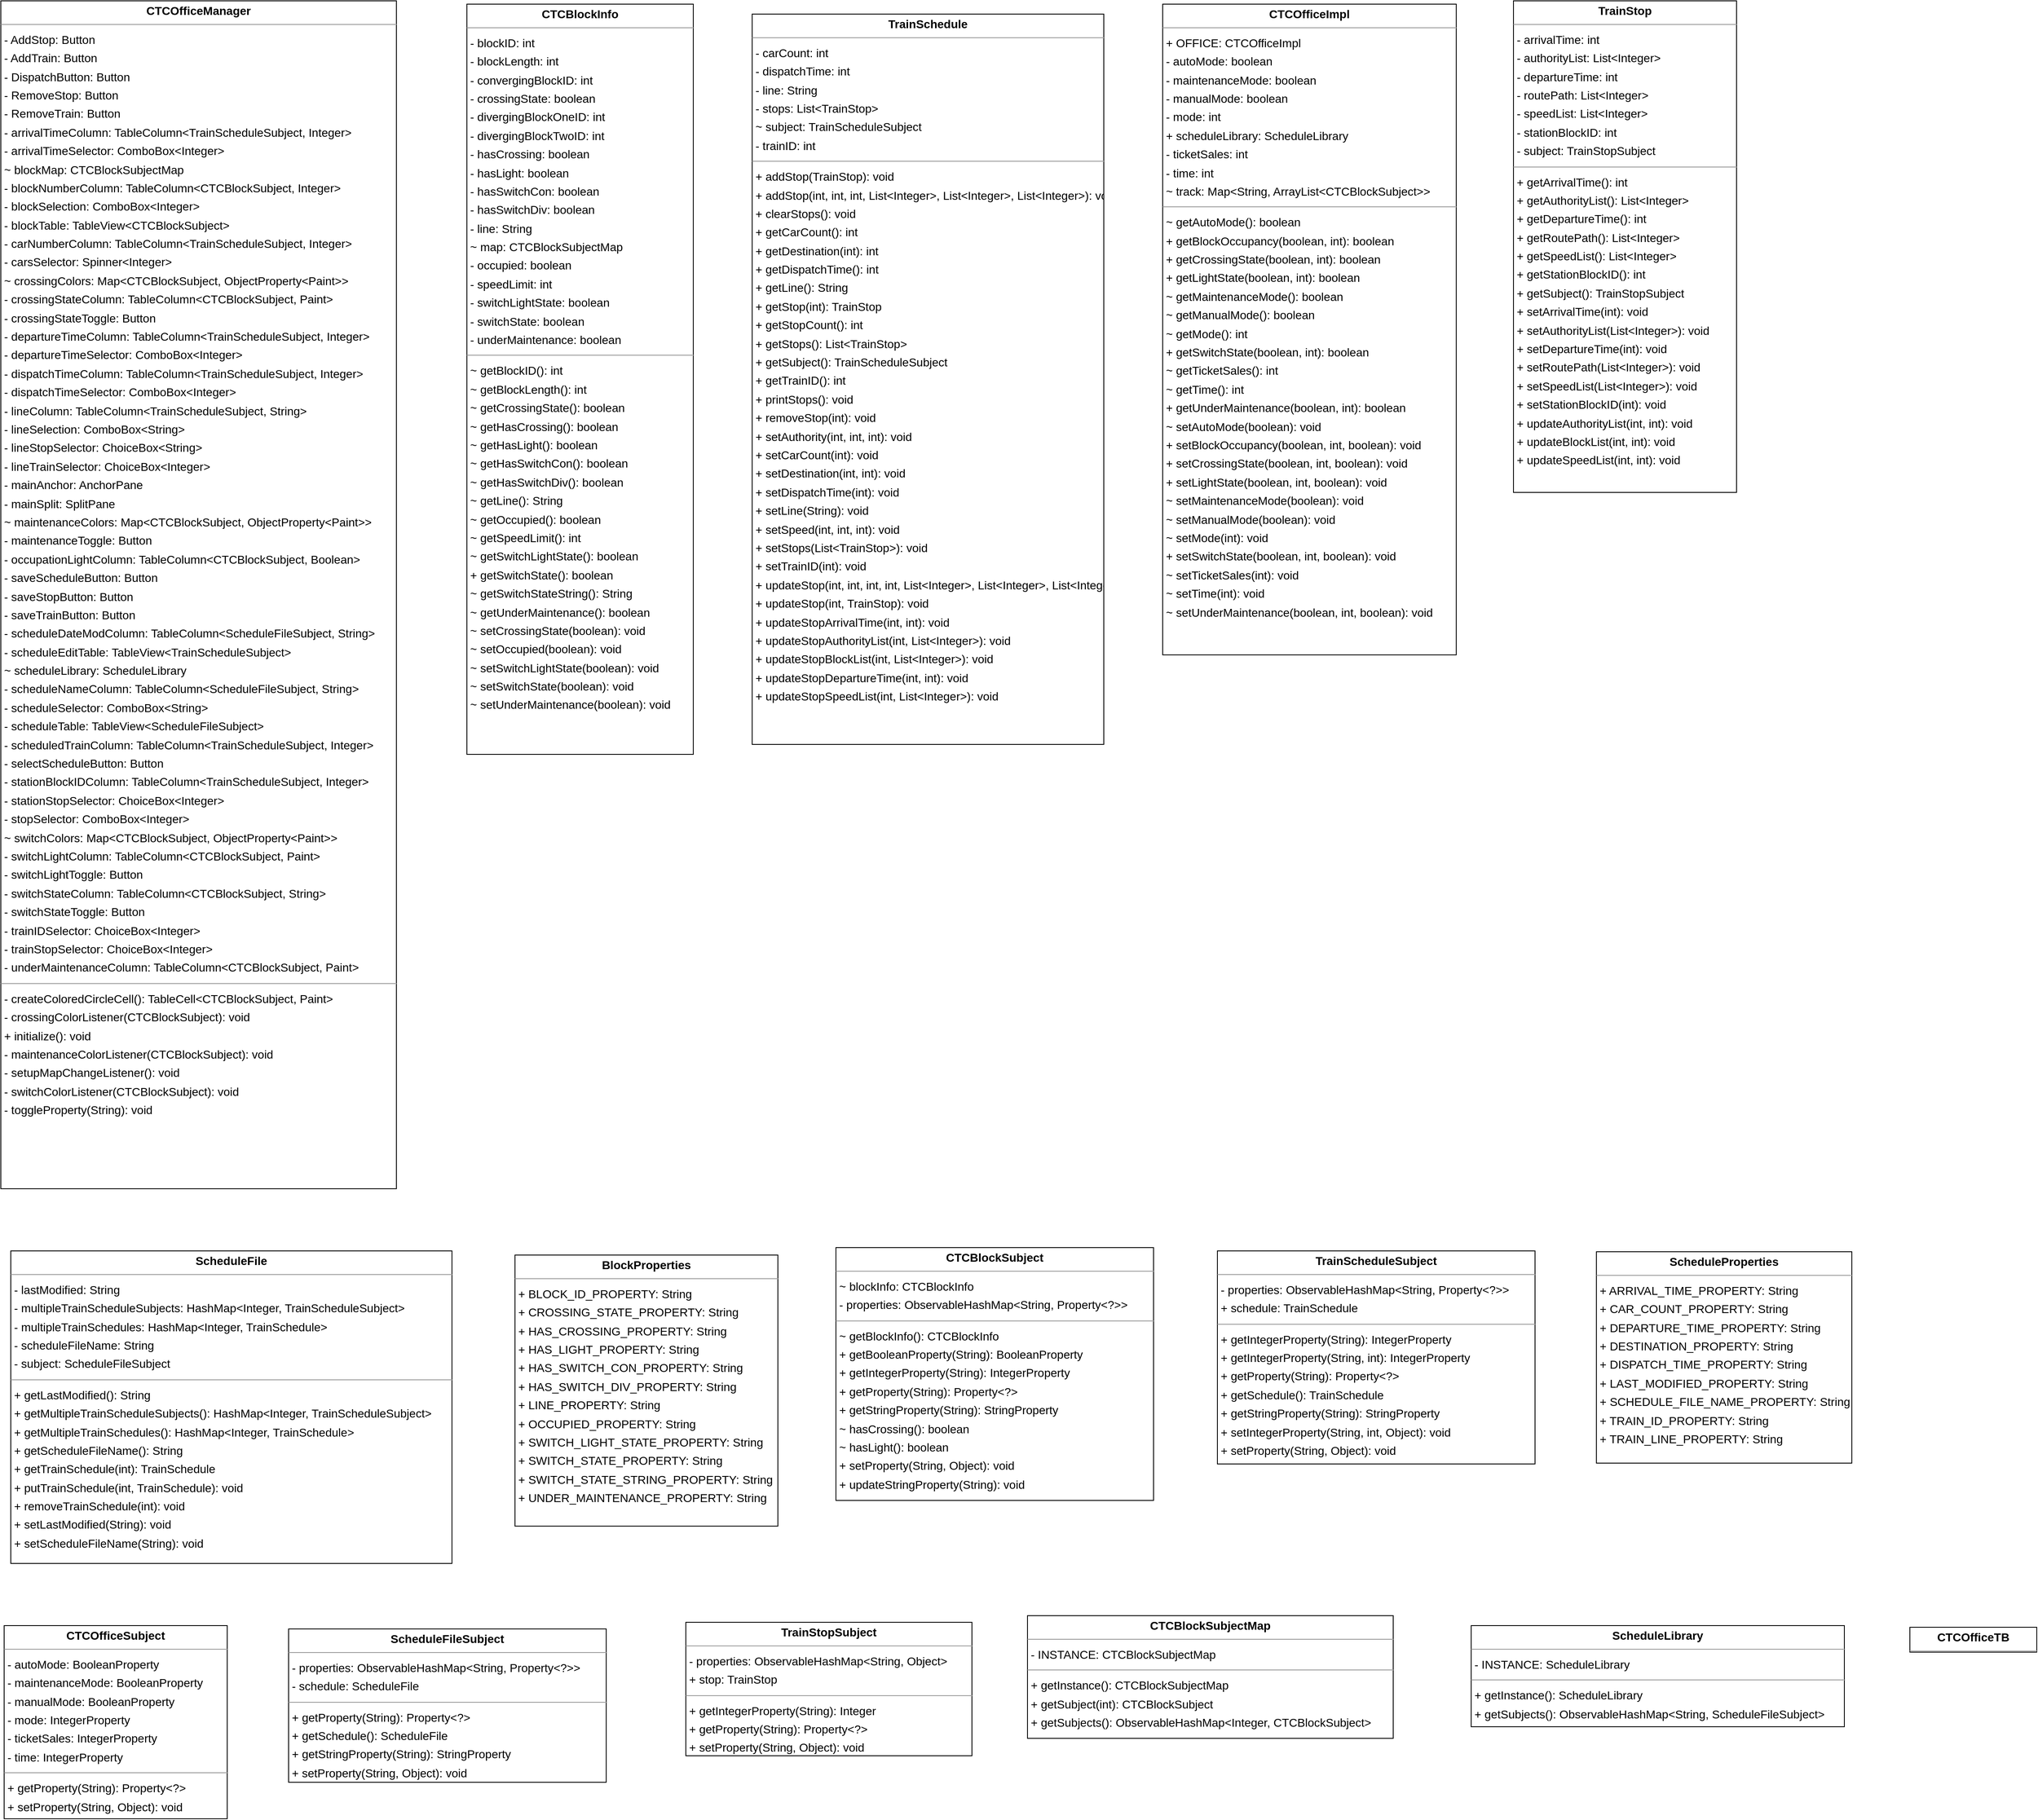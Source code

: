 <mxGraphModel dx="0" dy="0" grid="1" gridSize="10" guides="1" tooltips="1" connect="1" arrows="1" fold="1" page="0" pageScale="1" background="none" math="0" shadow="0">
  <root>
    <mxCell id="0" />
    <mxCell id="1" parent="0" />
    <mxCell id="node4" parent="1" vertex="1" value="&lt;p style=&quot;margin:0px;margin-top:4px;text-align:center;&quot;&gt;&lt;b&gt;BlockProperties&lt;/b&gt;&lt;/p&gt;&lt;hr size=&quot;1&quot;/&gt;&lt;p style=&quot;margin:0 0 0 4px;line-height:1.6;&quot;&gt;+ BLOCK_ID_PROPERTY: String&lt;br/&gt;+ CROSSING_STATE_PROPERTY: String&lt;br/&gt;+ HAS_CROSSING_PROPERTY: String&lt;br/&gt;+ HAS_LIGHT_PROPERTY: String&lt;br/&gt;+ HAS_SWITCH_CON_PROPERTY: String&lt;br/&gt;+ HAS_SWITCH_DIV_PROPERTY: String&lt;br/&gt;+ LINE_PROPERTY: String&lt;br/&gt;+ OCCUPIED_PROPERTY: String&lt;br/&gt;+ SWITCH_LIGHT_STATE_PROPERTY: String&lt;br/&gt;+ SWITCH_STATE_PROPERTY: String&lt;br/&gt;+ SWITCH_STATE_STRING_PROPERTY: String&lt;br/&gt;+ UNDER_MAINTENANCE_PROPERTY: String&lt;/p&gt;" style="verticalAlign=top;align=left;overflow=fill;fontSize=14;fontFamily=Helvetica;html=1;rounded=0;shadow=0;comic=0;labelBackgroundColor=none;strokeWidth=1;">
      <mxGeometry x="510" y="1500" width="317" height="327" as="geometry" />
    </mxCell>
    <mxCell id="node6" parent="1" vertex="1" value="&lt;p style=&quot;margin:0px;margin-top:4px;text-align:center;&quot;&gt;&lt;b&gt;CTCBlockInfo&lt;/b&gt;&lt;/p&gt;&lt;hr size=&quot;1&quot;/&gt;&lt;p style=&quot;margin:0 0 0 4px;line-height:1.6;&quot;&gt;- blockID: int&lt;br/&gt;- blockLength: int&lt;br/&gt;- convergingBlockID: int&lt;br/&gt;- crossingState: boolean&lt;br/&gt;- divergingBlockOneID: int&lt;br/&gt;- divergingBlockTwoID: int&lt;br/&gt;- hasCrossing: boolean&lt;br/&gt;- hasLight: boolean&lt;br/&gt;- hasSwitchCon: boolean&lt;br/&gt;- hasSwitchDiv: boolean&lt;br/&gt;- line: String&lt;br/&gt;~ map: CTCBlockSubjectMap&lt;br/&gt;- occupied: boolean&lt;br/&gt;- speedLimit: int&lt;br/&gt;- switchLightState: boolean&lt;br/&gt;- switchState: boolean&lt;br/&gt;- underMaintenance: boolean&lt;/p&gt;&lt;hr size=&quot;1&quot;/&gt;&lt;p style=&quot;margin:0 0 0 4px;line-height:1.6;&quot;&gt;~ getBlockID(): int&lt;br/&gt;~ getBlockLength(): int&lt;br/&gt;~ getCrossingState(): boolean&lt;br/&gt;~ getHasCrossing(): boolean&lt;br/&gt;~ getHasLight(): boolean&lt;br/&gt;~ getHasSwitchCon(): boolean&lt;br/&gt;~ getHasSwitchDiv(): boolean&lt;br/&gt;~ getLine(): String&lt;br/&gt;~ getOccupied(): boolean&lt;br/&gt;~ getSpeedLimit(): int&lt;br/&gt;~ getSwitchLightState(): boolean&lt;br/&gt;+ getSwitchState(): boolean&lt;br/&gt;~ getSwitchStateString(): String&lt;br/&gt;~ getUnderMaintenance(): boolean&lt;br/&gt;~ setCrossingState(boolean): void&lt;br/&gt;~ setOccupied(boolean): void&lt;br/&gt;~ setSwitchLightState(boolean): void&lt;br/&gt;~ setSwitchState(boolean): void&lt;br/&gt;~ setUnderMaintenance(boolean): void&lt;/p&gt;" style="verticalAlign=top;align=left;overflow=fill;fontSize=14;fontFamily=Helvetica;html=1;rounded=0;shadow=0;comic=0;labelBackgroundColor=none;strokeWidth=1;">
      <mxGeometry x="452" y="-9" width="273" height="905" as="geometry" />
    </mxCell>
    <mxCell id="node12" parent="1" vertex="1" value="&lt;p style=&quot;margin:0px;margin-top:4px;text-align:center;&quot;&gt;&lt;b&gt;CTCBlockSubject&lt;/b&gt;&lt;/p&gt;&lt;hr size=&quot;1&quot;/&gt;&lt;p style=&quot;margin:0 0 0 4px;line-height:1.6;&quot;&gt;~ blockInfo: CTCBlockInfo&lt;br/&gt;- properties: ObservableHashMap&amp;lt;String, Property&amp;lt;?&amp;gt;&amp;gt;&lt;/p&gt;&lt;hr size=&quot;1&quot;/&gt;&lt;p style=&quot;margin:0 0 0 4px;line-height:1.6;&quot;&gt;~ getBlockInfo(): CTCBlockInfo&lt;br/&gt;+ getBooleanProperty(String): BooleanProperty&lt;br/&gt;+ getIntegerProperty(String): IntegerProperty&lt;br/&gt;+ getProperty(String): Property&amp;lt;?&amp;gt;&lt;br/&gt;+ getStringProperty(String): StringProperty&lt;br/&gt;~ hasCrossing(): boolean&lt;br/&gt;~ hasLight(): boolean&lt;br/&gt;+ setProperty(String, Object): void&lt;br/&gt;+ updateStringProperty(String): void&lt;/p&gt;" style="verticalAlign=top;align=left;overflow=fill;fontSize=14;fontFamily=Helvetica;html=1;rounded=0;shadow=0;comic=0;labelBackgroundColor=none;strokeWidth=1;">
      <mxGeometry x="897" y="1491" width="383" height="305" as="geometry" />
    </mxCell>
    <mxCell id="node15" parent="1" vertex="1" value="&lt;p style=&quot;margin:0px;margin-top:4px;text-align:center;&quot;&gt;&lt;b&gt;CTCBlockSubjectMap&lt;/b&gt;&lt;/p&gt;&lt;hr size=&quot;1&quot;/&gt;&lt;p style=&quot;margin:0 0 0 4px;line-height:1.6;&quot;&gt;- INSTANCE: CTCBlockSubjectMap&lt;/p&gt;&lt;hr size=&quot;1&quot;/&gt;&lt;p style=&quot;margin:0 0 0 4px;line-height:1.6;&quot;&gt;+ getInstance(): CTCBlockSubjectMap&lt;br/&gt;+ getSubject(int): CTCBlockSubject&lt;br/&gt;+ getSubjects(): ObservableHashMap&amp;lt;Integer, CTCBlockSubject&amp;gt;&lt;/p&gt;" style="verticalAlign=top;align=left;overflow=fill;fontSize=14;fontFamily=Helvetica;html=1;rounded=0;shadow=0;comic=0;labelBackgroundColor=none;strokeWidth=1;">
      <mxGeometry x="1128" y="1935" width="441" height="148" as="geometry" />
    </mxCell>
    <mxCell id="node3" parent="1" vertex="1" value="&lt;p style=&quot;margin:0px;margin-top:4px;text-align:center;&quot;&gt;&lt;b&gt;CTCOfficeImpl&lt;/b&gt;&lt;/p&gt;&lt;hr size=&quot;1&quot;/&gt;&lt;p style=&quot;margin:0 0 0 4px;line-height:1.6;&quot;&gt;+ OFFICE: CTCOfficeImpl&lt;br/&gt;- autoMode: boolean&lt;br/&gt;- maintenanceMode: boolean&lt;br/&gt;- manualMode: boolean&lt;br/&gt;- mode: int&lt;br/&gt;+ scheduleLibrary: ScheduleLibrary&lt;br/&gt;- ticketSales: int&lt;br/&gt;- time: int&lt;br/&gt;~ track: Map&amp;lt;String, ArrayList&amp;lt;CTCBlockSubject&amp;gt;&amp;gt;&lt;/p&gt;&lt;hr size=&quot;1&quot;/&gt;&lt;p style=&quot;margin:0 0 0 4px;line-height:1.6;&quot;&gt;~ getAutoMode(): boolean&lt;br/&gt;+ getBlockOccupancy(boolean, int): boolean&lt;br/&gt;+ getCrossingState(boolean, int): boolean&lt;br/&gt;+ getLightState(boolean, int): boolean&lt;br/&gt;~ getMaintenanceMode(): boolean&lt;br/&gt;~ getManualMode(): boolean&lt;br/&gt;~ getMode(): int&lt;br/&gt;+ getSwitchState(boolean, int): boolean&lt;br/&gt;~ getTicketSales(): int&lt;br/&gt;~ getTime(): int&lt;br/&gt;+ getUnderMaintenance(boolean, int): boolean&lt;br/&gt;~ setAutoMode(boolean): void&lt;br/&gt;+ setBlockOccupancy(boolean, int, boolean): void&lt;br/&gt;+ setCrossingState(boolean, int, boolean): void&lt;br/&gt;+ setLightState(boolean, int, boolean): void&lt;br/&gt;~ setMaintenanceMode(boolean): void&lt;br/&gt;~ setManualMode(boolean): void&lt;br/&gt;~ setMode(int): void&lt;br/&gt;+ setSwitchState(boolean, int, boolean): void&lt;br/&gt;~ setTicketSales(int): void&lt;br/&gt;~ setTime(int): void&lt;br/&gt;~ setUnderMaintenance(boolean, int, boolean): void&lt;/p&gt;" style="verticalAlign=top;align=left;overflow=fill;fontSize=14;fontFamily=Helvetica;html=1;rounded=0;shadow=0;comic=0;labelBackgroundColor=none;strokeWidth=1;">
      <mxGeometry x="1291" y="-9" width="354" height="785" as="geometry" />
    </mxCell>
    <mxCell id="node0" parent="1" vertex="1" value="&lt;p style=&quot;margin:0px;margin-top:4px;text-align:center;&quot;&gt;&lt;b&gt;CTCOfficeManager&lt;/b&gt;&lt;/p&gt;&lt;hr size=&quot;1&quot;/&gt;&lt;p style=&quot;margin:0 0 0 4px;line-height:1.6;&quot;&gt;- AddStop: Button&lt;br/&gt;- AddTrain: Button&lt;br/&gt;- DispatchButton: Button&lt;br/&gt;- RemoveStop: Button&lt;br/&gt;- RemoveTrain: Button&lt;br/&gt;- arrivalTimeColumn: TableColumn&amp;lt;TrainScheduleSubject, Integer&amp;gt;&lt;br/&gt;- arrivalTimeSelector: ComboBox&amp;lt;Integer&amp;gt;&lt;br/&gt;~ blockMap: CTCBlockSubjectMap&lt;br/&gt;- blockNumberColumn: TableColumn&amp;lt;CTCBlockSubject, Integer&amp;gt;&lt;br/&gt;- blockSelection: ComboBox&amp;lt;Integer&amp;gt;&lt;br/&gt;- blockTable: TableView&amp;lt;CTCBlockSubject&amp;gt;&lt;br/&gt;- carNumberColumn: TableColumn&amp;lt;TrainScheduleSubject, Integer&amp;gt;&lt;br/&gt;- carsSelector: Spinner&amp;lt;Integer&amp;gt;&lt;br/&gt;~ crossingColors: Map&amp;lt;CTCBlockSubject, ObjectProperty&amp;lt;Paint&amp;gt;&amp;gt;&lt;br/&gt;- crossingStateColumn: TableColumn&amp;lt;CTCBlockSubject, Paint&amp;gt;&lt;br/&gt;- crossingStateToggle: Button&lt;br/&gt;- departureTimeColumn: TableColumn&amp;lt;TrainScheduleSubject, Integer&amp;gt;&lt;br/&gt;- departureTimeSelector: ComboBox&amp;lt;Integer&amp;gt;&lt;br/&gt;- dispatchTimeColumn: TableColumn&amp;lt;TrainScheduleSubject, Integer&amp;gt;&lt;br/&gt;- dispatchTimeSelector: ComboBox&amp;lt;Integer&amp;gt;&lt;br/&gt;- lineColumn: TableColumn&amp;lt;TrainScheduleSubject, String&amp;gt;&lt;br/&gt;- lineSelection: ComboBox&amp;lt;String&amp;gt;&lt;br/&gt;- lineStopSelector: ChoiceBox&amp;lt;String&amp;gt;&lt;br/&gt;- lineTrainSelector: ChoiceBox&amp;lt;Integer&amp;gt;&lt;br/&gt;- mainAnchor: AnchorPane&lt;br/&gt;- mainSplit: SplitPane&lt;br/&gt;~ maintenanceColors: Map&amp;lt;CTCBlockSubject, ObjectProperty&amp;lt;Paint&amp;gt;&amp;gt;&lt;br/&gt;- maintenanceToggle: Button&lt;br/&gt;- occupationLightColumn: TableColumn&amp;lt;CTCBlockSubject, Boolean&amp;gt;&lt;br/&gt;- saveScheduleButton: Button&lt;br/&gt;- saveStopButton: Button&lt;br/&gt;- saveTrainButton: Button&lt;br/&gt;- scheduleDateModColumn: TableColumn&amp;lt;ScheduleFileSubject, String&amp;gt;&lt;br/&gt;- scheduleEditTable: TableView&amp;lt;TrainScheduleSubject&amp;gt;&lt;br/&gt;~ scheduleLibrary: ScheduleLibrary&lt;br/&gt;- scheduleNameColumn: TableColumn&amp;lt;ScheduleFileSubject, String&amp;gt;&lt;br/&gt;- scheduleSelector: ComboBox&amp;lt;String&amp;gt;&lt;br/&gt;- scheduleTable: TableView&amp;lt;ScheduleFileSubject&amp;gt;&lt;br/&gt;- scheduledTrainColumn: TableColumn&amp;lt;TrainScheduleSubject, Integer&amp;gt;&lt;br/&gt;- selectScheduleButton: Button&lt;br/&gt;- stationBlockIDColumn: TableColumn&amp;lt;TrainScheduleSubject, Integer&amp;gt;&lt;br/&gt;- stationStopSelector: ChoiceBox&amp;lt;Integer&amp;gt;&lt;br/&gt;- stopSelector: ComboBox&amp;lt;Integer&amp;gt;&lt;br/&gt;~ switchColors: Map&amp;lt;CTCBlockSubject, ObjectProperty&amp;lt;Paint&amp;gt;&amp;gt;&lt;br/&gt;- switchLightColumn: TableColumn&amp;lt;CTCBlockSubject, Paint&amp;gt;&lt;br/&gt;- switchLightToggle: Button&lt;br/&gt;- switchStateColumn: TableColumn&amp;lt;CTCBlockSubject, String&amp;gt;&lt;br/&gt;- switchStateToggle: Button&lt;br/&gt;- trainIDSelector: ChoiceBox&amp;lt;Integer&amp;gt;&lt;br/&gt;- trainStopSelector: ChoiceBox&amp;lt;Integer&amp;gt;&lt;br/&gt;- underMaintenanceColumn: TableColumn&amp;lt;CTCBlockSubject, Paint&amp;gt;&lt;/p&gt;&lt;hr size=&quot;1&quot;/&gt;&lt;p style=&quot;margin:0 0 0 4px;line-height:1.6;&quot;&gt;- createColoredCircleCell(): TableCell&amp;lt;CTCBlockSubject, Paint&amp;gt;&lt;br/&gt;- crossingColorListener(CTCBlockSubject): void&lt;br/&gt;+ initialize(): void&lt;br/&gt;- maintenanceColorListener(CTCBlockSubject): void&lt;br/&gt;- setupMapChangeListener(): void&lt;br/&gt;- switchColorListener(CTCBlockSubject): void&lt;br/&gt;- toggleProperty(String): void&lt;/p&gt;" style="verticalAlign=top;align=left;overflow=fill;fontSize=14;fontFamily=Helvetica;html=1;rounded=0;shadow=0;comic=0;labelBackgroundColor=none;strokeWidth=1;">
      <mxGeometry x="-110" y="-13" width="477" height="1433" as="geometry" />
    </mxCell>
    <mxCell id="node5" parent="1" vertex="1" value="&lt;p style=&quot;margin:0px;margin-top:4px;text-align:center;&quot;&gt;&lt;b&gt;CTCOfficeSubject&lt;/b&gt;&lt;/p&gt;&lt;hr size=&quot;1&quot;/&gt;&lt;p style=&quot;margin:0 0 0 4px;line-height:1.6;&quot;&gt;- autoMode: BooleanProperty&lt;br/&gt;- maintenanceMode: BooleanProperty&lt;br/&gt;- manualMode: BooleanProperty&lt;br/&gt;- mode: IntegerProperty&lt;br/&gt;- ticketSales: IntegerProperty&lt;br/&gt;- time: IntegerProperty&lt;/p&gt;&lt;hr size=&quot;1&quot;/&gt;&lt;p style=&quot;margin:0 0 0 4px;line-height:1.6;&quot;&gt;+ getProperty(String): Property&amp;lt;?&amp;gt;&lt;br/&gt;+ setProperty(String, Object): void&lt;/p&gt;" style="verticalAlign=top;align=left;overflow=fill;fontSize=14;fontFamily=Helvetica;html=1;rounded=0;shadow=0;comic=0;labelBackgroundColor=none;strokeWidth=1;">
      <mxGeometry x="-106" y="1947" width="269" height="233" as="geometry" />
    </mxCell>
    <mxCell id="node13" parent="1" vertex="1" value="&lt;p style=&quot;margin:0px;margin-top:4px;text-align:center;&quot;&gt;&lt;b&gt;CTCOfficeTB&lt;/b&gt;&lt;/p&gt;&lt;hr size=&quot;1&quot;/&gt;" style="verticalAlign=top;align=left;overflow=fill;fontSize=14;fontFamily=Helvetica;html=1;rounded=0;shadow=0;comic=0;labelBackgroundColor=none;strokeWidth=1;">
      <mxGeometry x="2192" y="1949" width="153" height="30" as="geometry" />
    </mxCell>
    <mxCell id="node8" parent="1" vertex="1" value="&lt;p style=&quot;margin:0px;margin-top:4px;text-align:center;&quot;&gt;&lt;b&gt;ScheduleFile&lt;/b&gt;&lt;/p&gt;&lt;hr size=&quot;1&quot;/&gt;&lt;p style=&quot;margin:0 0 0 4px;line-height:1.6;&quot;&gt;- lastModified: String&lt;br/&gt;- multipleTrainScheduleSubjects: HashMap&amp;lt;Integer, TrainScheduleSubject&amp;gt;&lt;br/&gt;- multipleTrainSchedules: HashMap&amp;lt;Integer, TrainSchedule&amp;gt;&lt;br/&gt;- scheduleFileName: String&lt;br/&gt;- subject: ScheduleFileSubject&lt;/p&gt;&lt;hr size=&quot;1&quot;/&gt;&lt;p style=&quot;margin:0 0 0 4px;line-height:1.6;&quot;&gt;+ getLastModified(): String&lt;br/&gt;+ getMultipleTrainScheduleSubjects(): HashMap&amp;lt;Integer, TrainScheduleSubject&amp;gt;&lt;br/&gt;+ getMultipleTrainSchedules(): HashMap&amp;lt;Integer, TrainSchedule&amp;gt;&lt;br/&gt;+ getScheduleFileName(): String&lt;br/&gt;+ getTrainSchedule(int): TrainSchedule&lt;br/&gt;+ putTrainSchedule(int, TrainSchedule): void&lt;br/&gt;+ removeTrainSchedule(int): void&lt;br/&gt;+ setLastModified(String): void&lt;br/&gt;+ setScheduleFileName(String): void&lt;/p&gt;" style="verticalAlign=top;align=left;overflow=fill;fontSize=14;fontFamily=Helvetica;html=1;rounded=0;shadow=0;comic=0;labelBackgroundColor=none;strokeWidth=1;">
      <mxGeometry x="-98" y="1495" width="532" height="377" as="geometry" />
    </mxCell>
    <mxCell id="node9" parent="1" vertex="1" value="&lt;p style=&quot;margin:0px;margin-top:4px;text-align:center;&quot;&gt;&lt;b&gt;ScheduleFileSubject&lt;/b&gt;&lt;/p&gt;&lt;hr size=&quot;1&quot;/&gt;&lt;p style=&quot;margin:0 0 0 4px;line-height:1.6;&quot;&gt;- properties: ObservableHashMap&amp;lt;String, Property&amp;lt;?&amp;gt;&amp;gt;&lt;br/&gt;- schedule: ScheduleFile&lt;/p&gt;&lt;hr size=&quot;1&quot;/&gt;&lt;p style=&quot;margin:0 0 0 4px;line-height:1.6;&quot;&gt;+ getProperty(String): Property&amp;lt;?&amp;gt;&lt;br/&gt;+ getSchedule(): ScheduleFile&lt;br/&gt;+ getStringProperty(String): StringProperty&lt;br/&gt;+ setProperty(String, Object): void&lt;/p&gt;" style="verticalAlign=top;align=left;overflow=fill;fontSize=14;fontFamily=Helvetica;html=1;rounded=0;shadow=0;comic=0;labelBackgroundColor=none;strokeWidth=1;">
      <mxGeometry x="237" y="1951" width="383" height="185" as="geometry" />
    </mxCell>
    <mxCell id="node7" parent="1" vertex="1" value="&lt;p style=&quot;margin:0px;margin-top:4px;text-align:center;&quot;&gt;&lt;b&gt;ScheduleLibrary&lt;/b&gt;&lt;/p&gt;&lt;hr size=&quot;1&quot;/&gt;&lt;p style=&quot;margin:0 0 0 4px;line-height:1.6;&quot;&gt;- INSTANCE: ScheduleLibrary&lt;/p&gt;&lt;hr size=&quot;1&quot;/&gt;&lt;p style=&quot;margin:0 0 0 4px;line-height:1.6;&quot;&gt;+ getInstance(): ScheduleLibrary&lt;br/&gt;+ getSubjects(): ObservableHashMap&amp;lt;String, ScheduleFileSubject&amp;gt;&lt;/p&gt;" style="verticalAlign=top;align=left;overflow=fill;fontSize=14;fontFamily=Helvetica;html=1;rounded=0;shadow=0;comic=0;labelBackgroundColor=none;strokeWidth=1;">
      <mxGeometry x="1663" y="1947" width="450" height="122" as="geometry" />
    </mxCell>
    <mxCell id="node10" parent="1" vertex="1" value="&lt;p style=&quot;margin:0px;margin-top:4px;text-align:center;&quot;&gt;&lt;b&gt;ScheduleProperties&lt;/b&gt;&lt;/p&gt;&lt;hr size=&quot;1&quot;/&gt;&lt;p style=&quot;margin:0 0 0 4px;line-height:1.6;&quot;&gt;+ ARRIVAL_TIME_PROPERTY: String&lt;br/&gt;+ CAR_COUNT_PROPERTY: String&lt;br/&gt;+ DEPARTURE_TIME_PROPERTY: String&lt;br/&gt;+ DESTINATION_PROPERTY: String&lt;br/&gt;+ DISPATCH_TIME_PROPERTY: String&lt;br/&gt;+ LAST_MODIFIED_PROPERTY: String&lt;br/&gt;+ SCHEDULE_FILE_NAME_PROPERTY: String&lt;br/&gt;+ TRAIN_ID_PROPERTY: String&lt;br/&gt;+ TRAIN_LINE_PROPERTY: String&lt;/p&gt;" style="verticalAlign=top;align=left;overflow=fill;fontSize=14;fontFamily=Helvetica;html=1;rounded=0;shadow=0;comic=0;labelBackgroundColor=none;strokeWidth=1;">
      <mxGeometry x="1814" y="1496" width="308" height="255" as="geometry" />
    </mxCell>
    <mxCell id="node14" parent="1" vertex="1" value="&lt;p style=&quot;margin:0px;margin-top:4px;text-align:center;&quot;&gt;&lt;b&gt;TrainSchedule&lt;/b&gt;&lt;/p&gt;&lt;hr size=&quot;1&quot;/&gt;&lt;p style=&quot;margin:0 0 0 4px;line-height:1.6;&quot;&gt;- carCount: int&lt;br/&gt;- dispatchTime: int&lt;br/&gt;- line: String&lt;br/&gt;- stops: List&amp;lt;TrainStop&amp;gt;&lt;br/&gt;~ subject: TrainScheduleSubject&lt;br/&gt;- trainID: int&lt;/p&gt;&lt;hr size=&quot;1&quot;/&gt;&lt;p style=&quot;margin:0 0 0 4px;line-height:1.6;&quot;&gt;+ addStop(TrainStop): void&lt;br/&gt;+ addStop(int, int, int, List&amp;lt;Integer&amp;gt;, List&amp;lt;Integer&amp;gt;, List&amp;lt;Integer&amp;gt;): void&lt;br/&gt;+ clearStops(): void&lt;br/&gt;+ getCarCount(): int&lt;br/&gt;+ getDestination(int): int&lt;br/&gt;+ getDispatchTime(): int&lt;br/&gt;+ getLine(): String&lt;br/&gt;+ getStop(int): TrainStop&lt;br/&gt;+ getStopCount(): int&lt;br/&gt;+ getStops(): List&amp;lt;TrainStop&amp;gt;&lt;br/&gt;+ getSubject(): TrainScheduleSubject&lt;br/&gt;+ getTrainID(): int&lt;br/&gt;+ printStops(): void&lt;br/&gt;+ removeStop(int): void&lt;br/&gt;+ setAuthority(int, int, int): void&lt;br/&gt;+ setCarCount(int): void&lt;br/&gt;+ setDestination(int, int): void&lt;br/&gt;+ setDispatchTime(int): void&lt;br/&gt;+ setLine(String): void&lt;br/&gt;+ setSpeed(int, int, int): void&lt;br/&gt;+ setStops(List&amp;lt;TrainStop&amp;gt;): void&lt;br/&gt;+ setTrainID(int): void&lt;br/&gt;+ updateStop(int, int, int, int, List&amp;lt;Integer&amp;gt;, List&amp;lt;Integer&amp;gt;, List&amp;lt;Integer&amp;gt;): void&lt;br/&gt;+ updateStop(int, TrainStop): void&lt;br/&gt;+ updateStopArrivalTime(int, int): void&lt;br/&gt;+ updateStopAuthorityList(int, List&amp;lt;Integer&amp;gt;): void&lt;br/&gt;+ updateStopBlockList(int, List&amp;lt;Integer&amp;gt;): void&lt;br/&gt;+ updateStopDepartureTime(int, int): void&lt;br/&gt;+ updateStopSpeedList(int, List&amp;lt;Integer&amp;gt;): void&lt;/p&gt;" style="verticalAlign=top;align=left;overflow=fill;fontSize=14;fontFamily=Helvetica;html=1;rounded=0;shadow=0;comic=0;labelBackgroundColor=none;strokeWidth=1;">
      <mxGeometry x="796" y="3" width="424" height="881" as="geometry" />
    </mxCell>
    <mxCell id="node1" parent="1" vertex="1" value="&lt;p style=&quot;margin:0px;margin-top:4px;text-align:center;&quot;&gt;&lt;b&gt;TrainScheduleSubject&lt;/b&gt;&lt;/p&gt;&lt;hr size=&quot;1&quot;/&gt;&lt;p style=&quot;margin:0 0 0 4px;line-height:1.6;&quot;&gt;- properties: ObservableHashMap&amp;lt;String, Property&amp;lt;?&amp;gt;&amp;gt;&lt;br/&gt;+ schedule: TrainSchedule&lt;/p&gt;&lt;hr size=&quot;1&quot;/&gt;&lt;p style=&quot;margin:0 0 0 4px;line-height:1.6;&quot;&gt;+ getIntegerProperty(String): IntegerProperty&lt;br/&gt;+ getIntegerProperty(String, int): IntegerProperty&lt;br/&gt;+ getProperty(String): Property&amp;lt;?&amp;gt;&lt;br/&gt;+ getSchedule(): TrainSchedule&lt;br/&gt;+ getStringProperty(String): StringProperty&lt;br/&gt;+ setIntegerProperty(String, int, Object): void&lt;br/&gt;+ setProperty(String, Object): void&lt;/p&gt;" style="verticalAlign=top;align=left;overflow=fill;fontSize=14;fontFamily=Helvetica;html=1;rounded=0;shadow=0;comic=0;labelBackgroundColor=none;strokeWidth=1;">
      <mxGeometry x="1357" y="1495" width="383" height="257" as="geometry" />
    </mxCell>
    <mxCell id="node11" parent="1" vertex="1" value="&lt;p style=&quot;margin:0px;margin-top:4px;text-align:center;&quot;&gt;&lt;b&gt;TrainStop&lt;/b&gt;&lt;/p&gt;&lt;hr size=&quot;1&quot;/&gt;&lt;p style=&quot;margin:0 0 0 4px;line-height:1.6;&quot;&gt;- arrivalTime: int&lt;br/&gt;- authorityList: List&amp;lt;Integer&amp;gt;&lt;br/&gt;- departureTime: int&lt;br/&gt;- routePath: List&amp;lt;Integer&amp;gt;&lt;br/&gt;- speedList: List&amp;lt;Integer&amp;gt;&lt;br/&gt;- stationBlockID: int&lt;br/&gt;- subject: TrainStopSubject&lt;/p&gt;&lt;hr size=&quot;1&quot;/&gt;&lt;p style=&quot;margin:0 0 0 4px;line-height:1.6;&quot;&gt;+ getArrivalTime(): int&lt;br/&gt;+ getAuthorityList(): List&amp;lt;Integer&amp;gt;&lt;br/&gt;+ getDepartureTime(): int&lt;br/&gt;+ getRoutePath(): List&amp;lt;Integer&amp;gt;&lt;br/&gt;+ getSpeedList(): List&amp;lt;Integer&amp;gt;&lt;br/&gt;+ getStationBlockID(): int&lt;br/&gt;+ getSubject(): TrainStopSubject&lt;br/&gt;+ setArrivalTime(int): void&lt;br/&gt;+ setAuthorityList(List&amp;lt;Integer&amp;gt;): void&lt;br/&gt;+ setDepartureTime(int): void&lt;br/&gt;+ setRoutePath(List&amp;lt;Integer&amp;gt;): void&lt;br/&gt;+ setSpeedList(List&amp;lt;Integer&amp;gt;): void&lt;br/&gt;+ setStationBlockID(int): void&lt;br/&gt;+ updateAuthorityList(int, int): void&lt;br/&gt;+ updateBlockList(int, int): void&lt;br/&gt;+ updateSpeedList(int, int): void&lt;/p&gt;" style="verticalAlign=top;align=left;overflow=fill;fontSize=14;fontFamily=Helvetica;html=1;rounded=0;shadow=0;comic=0;labelBackgroundColor=none;strokeWidth=1;">
      <mxGeometry x="1714" y="-13" width="269" height="593" as="geometry" />
    </mxCell>
    <mxCell id="node2" parent="1" vertex="1" value="&lt;p style=&quot;margin:0px;margin-top:4px;text-align:center;&quot;&gt;&lt;b&gt;TrainStopSubject&lt;/b&gt;&lt;/p&gt;&lt;hr size=&quot;1&quot;/&gt;&lt;p style=&quot;margin:0 0 0 4px;line-height:1.6;&quot;&gt;- properties: ObservableHashMap&amp;lt;String, Object&amp;gt;&lt;br/&gt;+ stop: TrainStop&lt;/p&gt;&lt;hr size=&quot;1&quot;/&gt;&lt;p style=&quot;margin:0 0 0 4px;line-height:1.6;&quot;&gt;+ getIntegerProperty(String): Integer&lt;br/&gt;+ getProperty(String): Property&amp;lt;?&amp;gt;&lt;br/&gt;+ setProperty(String, Object): void&lt;/p&gt;" style="verticalAlign=top;align=left;overflow=fill;fontSize=14;fontFamily=Helvetica;html=1;rounded=0;shadow=0;comic=0;labelBackgroundColor=none;strokeWidth=1;">
      <mxGeometry x="716" y="1943" width="345" height="161" as="geometry" />
    </mxCell>
  </root>
</mxGraphModel>